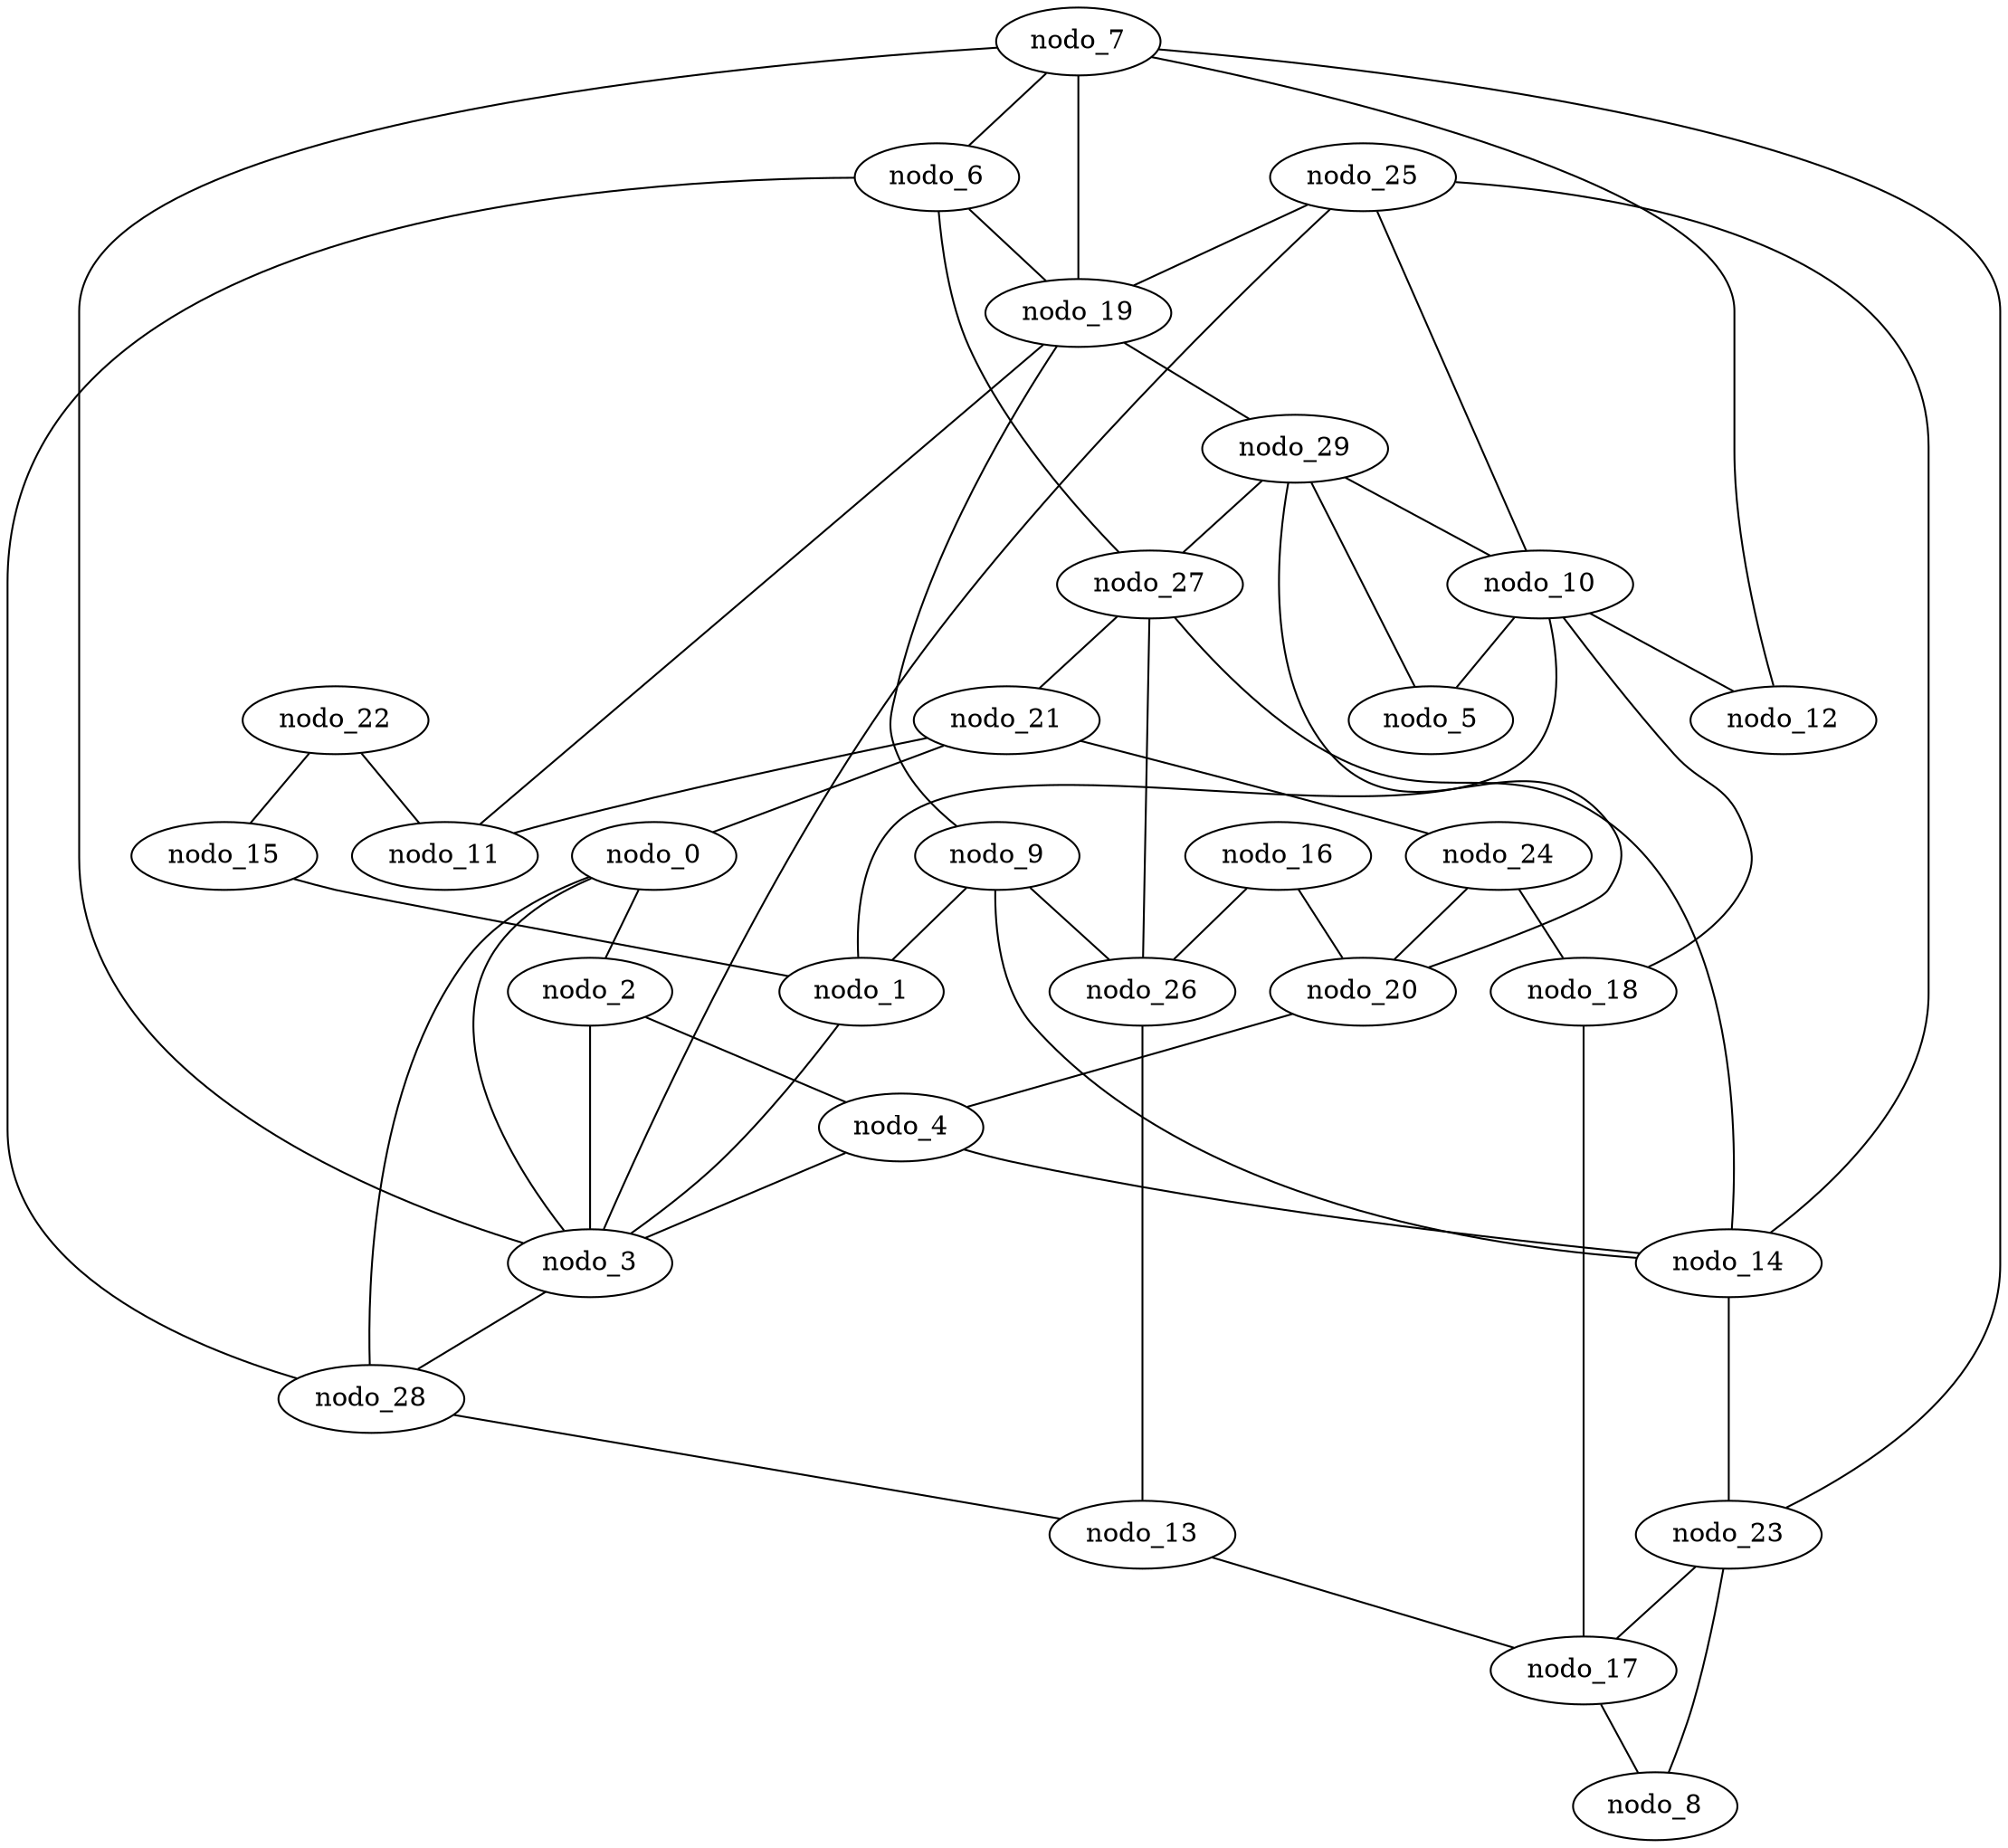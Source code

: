 graph gen_gilbert_30 {
 nodo_0;
 nodo_1;
 nodo_2;
 nodo_3;
 nodo_4;
 nodo_5;
 nodo_6;
 nodo_7;
 nodo_8;
 nodo_9;
 nodo_10;
 nodo_11;
 nodo_12;
 nodo_13;
 nodo_14;
 nodo_15;
 nodo_16;
 nodo_17;
 nodo_18;
 nodo_19;
 nodo_20;
 nodo_21;
 nodo_22;
 nodo_23;
 nodo_24;
 nodo_25;
 nodo_26;
 nodo_27;
 nodo_28;
 nodo_29;
  nodo_10 -- nodo_5;
  nodo_24 -- nodo_20;
  nodo_10 -- nodo_1;
  nodo_27 -- nodo_14;
  nodo_5 -- nodo_29;
  nodo_10 -- nodo_12;
  nodo_10 -- nodo_18;
  nodo_9 -- nodo_26;
  nodo_14 -- nodo_23;
  nodo_4 -- nodo_14;
  nodo_21 -- nodo_24;
  nodo_24 -- nodo_18;
  nodo_25 -- nodo_3;
  nodo_0 -- nodo_28;
  nodo_27 -- nodo_21;
  nodo_3 -- nodo_0;
  nodo_1 -- nodo_3;
  nodo_27 -- nodo_26;
  nodo_3 -- nodo_2;
  nodo_21 -- nodo_0;
  nodo_22 -- nodo_11;
  nodo_26 -- nodo_13;
  nodo_13 -- nodo_17;
  nodo_7 -- nodo_3;
  nodo_9 -- nodo_1;
  nodo_27 -- nodo_6;
  nodo_23 -- nodo_8;
  nodo_7 -- nodo_6;
  nodo_7 -- nodo_12;
  nodo_23 -- nodo_17;
  nodo_20 -- nodo_29;
  nodo_15 -- nodo_1;
  nodo_25 -- nodo_10;
  nodo_25 -- nodo_14;
  nodo_6 -- nodo_19;
  nodo_17 -- nodo_8;
  nodo_3 -- nodo_28;
  nodo_29 -- nodo_10;
  nodo_16 -- nodo_26;
  nodo_7 -- nodo_23;
  nodo_16 -- nodo_20;
  nodo_22 -- nodo_15;
  nodo_28 -- nodo_13;
  nodo_0 -- nodo_2;
  nodo_20 -- nodo_4;
  nodo_29 -- nodo_27;
  nodo_2 -- nodo_4;
  nodo_4 -- nodo_3;
  nodo_11 -- nodo_19;
  nodo_9 -- nodo_14;
  nodo_18 -- nodo_17;
  nodo_19 -- nodo_29;
  nodo_19 -- nodo_9;
  nodo_6 -- nodo_28;
  nodo_19 -- nodo_7;
  nodo_21 -- nodo_11;
  nodo_25 -- nodo_19;
}